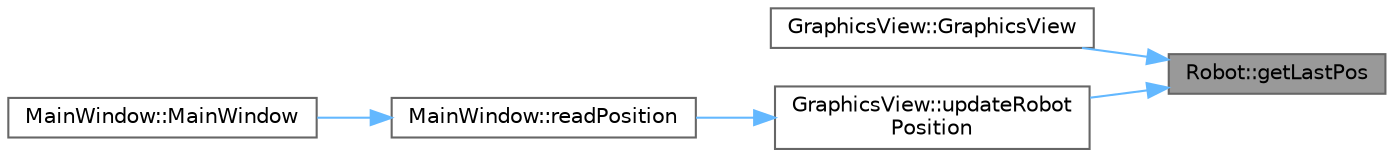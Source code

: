 digraph "Robot::getLastPos"
{
 // LATEX_PDF_SIZE
  bgcolor="transparent";
  edge [fontname=Helvetica,fontsize=10,labelfontname=Helvetica,labelfontsize=10];
  node [fontname=Helvetica,fontsize=10,shape=box,height=0.2,width=0.4];
  rankdir="RL";
  Node1 [id="Node000001",label="Robot::getLastPos",height=0.2,width=0.4,color="gray40", fillcolor="grey60", style="filled", fontcolor="black",tooltip="Get the robot's last position as a QPointF."];
  Node1 -> Node2 [id="edge1_Node000001_Node000002",dir="back",color="steelblue1",style="solid",tooltip=" "];
  Node2 [id="Node000002",label="GraphicsView::GraphicsView",height=0.2,width=0.4,color="grey40", fillcolor="white", style="filled",URL="$class_graphics_view.html#a87e21cf522c5cb149bfae17c747010cc",tooltip="Construct a new GraphicsView object."];
  Node1 -> Node3 [id="edge2_Node000001_Node000003",dir="back",color="steelblue1",style="solid",tooltip=" "];
  Node3 [id="Node000003",label="GraphicsView::updateRobot\lPosition",height=0.2,width=0.4,color="grey40", fillcolor="white", style="filled",URL="$class_graphics_view.html#a9bb3bbb762aff889589c2770beb5fdcf",tooltip="Updates the robot's position and angle in the scene."];
  Node3 -> Node4 [id="edge3_Node000003_Node000004",dir="back",color="steelblue1",style="solid",tooltip=" "];
  Node4 [id="Node000004",label="MainWindow::readPosition",height=0.2,width=0.4,color="grey40", fillcolor="white", style="filled",URL="$class_main_window.html#acc73261b933efca1566bc35b23b2a78e",tooltip="Reads the current position of the robot."];
  Node4 -> Node5 [id="edge4_Node000004_Node000005",dir="back",color="steelblue1",style="solid",tooltip=" "];
  Node5 [id="Node000005",label="MainWindow::MainWindow",height=0.2,width=0.4,color="grey40", fillcolor="white", style="filled",URL="$class_main_window.html#a996c5a2b6f77944776856f08ec30858d",tooltip="Construct a new MainWindow object."];
}
